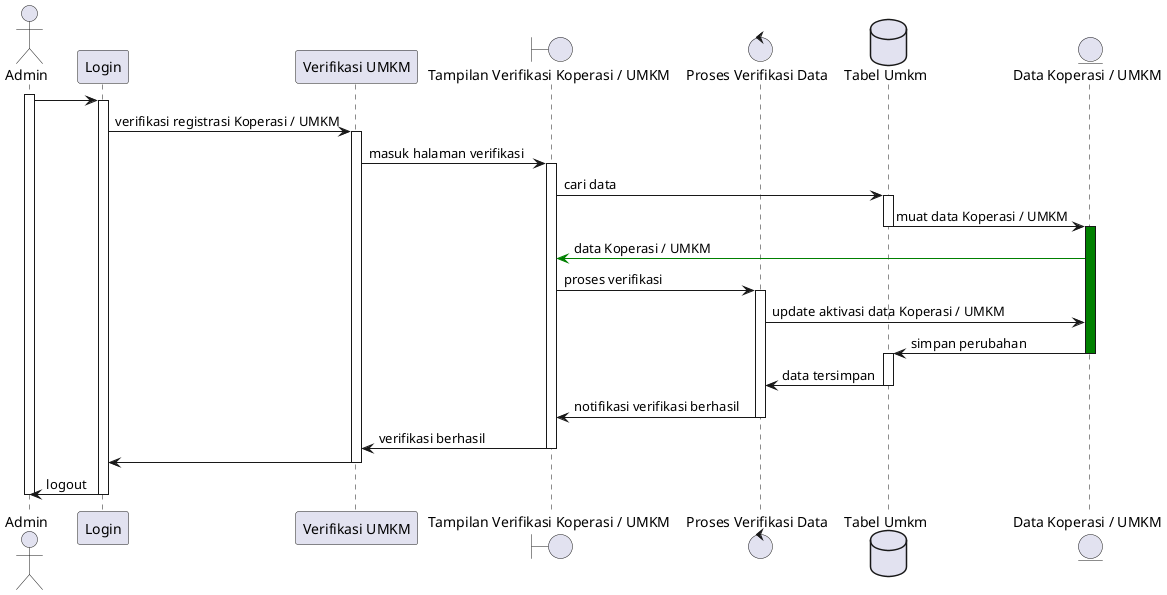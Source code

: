 @startuml

' declare
actor Admin
participant Login
participant "Verifikasi UMKM" as umkm_verify
boundary "Tampilan Verifikasi Koperasi / UMKM" as verify_umkm_page
control "Proses Verifikasi Data" as verify_data_process
database "Tabel Umkm" as db_umkm
entity "Data Koperasi / UMKM" as umkm_data




' flow
activate Admin
Admin -> Login
activate Login

Login -> umkm_verify : verifikasi registrasi Koperasi / UMKM


activate umkm_verify
umkm_verify -> verify_umkm_page : masuk halaman verifikasi
activate verify_umkm_page
verify_umkm_page -> db_umkm : cari data
activate db_umkm


db_umkm -> umkm_data : muat data Koperasi / UMKM
deactivate db_umkm
activate umkm_data #Green
umkm_data -[#Green]> verify_umkm_page : data Koperasi / UMKM

verify_umkm_page -> verify_data_process : proses verifikasi
activate verify_data_process
verify_data_process -> umkm_data : update aktivasi data Koperasi / UMKM

umkm_data -> db_umkm : simpan perubahan
deactivate umkm_data
activate db_umkm
db_umkm -> verify_data_process : data tersimpan
deactivate db_umkm

verify_data_process -> verify_umkm_page : notifikasi verifikasi berhasil
deactivate verify_data_process
verify_umkm_page -> umkm_verify : verifikasi berhasil
deactivate verify_umkm_page

umkm_verify -> Login
deactivate umkm_verify
Login -> Admin : logout
deactivate Login
deactivate Admin





@enduml